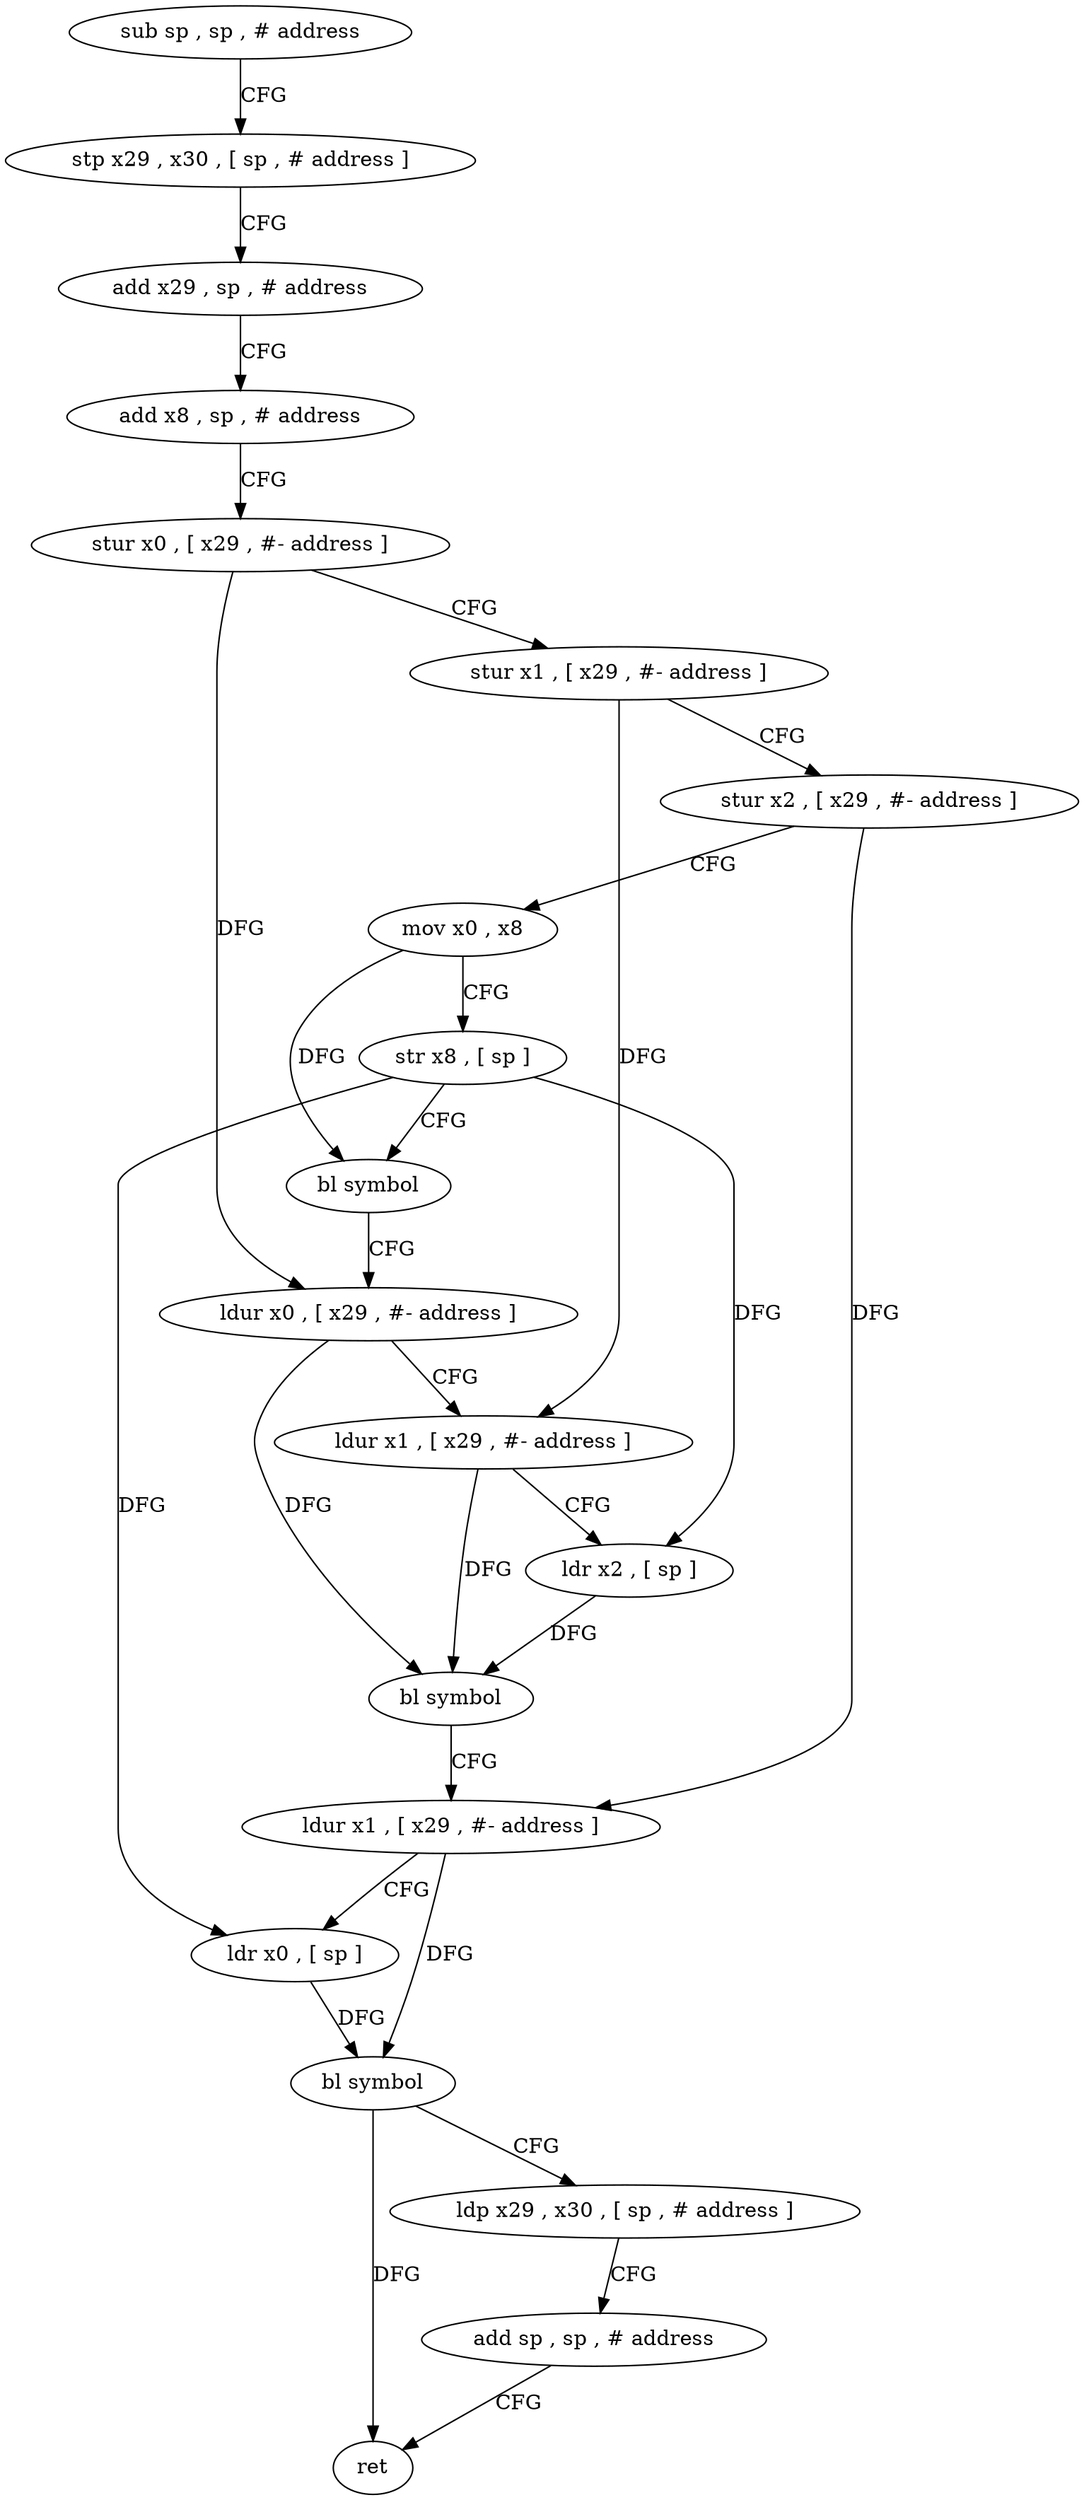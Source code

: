 digraph "func" {
"4267976" [label = "sub sp , sp , # address" ]
"4267980" [label = "stp x29 , x30 , [ sp , # address ]" ]
"4267984" [label = "add x29 , sp , # address" ]
"4267988" [label = "add x8 , sp , # address" ]
"4267992" [label = "stur x0 , [ x29 , #- address ]" ]
"4267996" [label = "stur x1 , [ x29 , #- address ]" ]
"4268000" [label = "stur x2 , [ x29 , #- address ]" ]
"4268004" [label = "mov x0 , x8" ]
"4268008" [label = "str x8 , [ sp ]" ]
"4268012" [label = "bl symbol" ]
"4268016" [label = "ldur x0 , [ x29 , #- address ]" ]
"4268020" [label = "ldur x1 , [ x29 , #- address ]" ]
"4268024" [label = "ldr x2 , [ sp ]" ]
"4268028" [label = "bl symbol" ]
"4268032" [label = "ldur x1 , [ x29 , #- address ]" ]
"4268036" [label = "ldr x0 , [ sp ]" ]
"4268040" [label = "bl symbol" ]
"4268044" [label = "ldp x29 , x30 , [ sp , # address ]" ]
"4268048" [label = "add sp , sp , # address" ]
"4268052" [label = "ret" ]
"4267976" -> "4267980" [ label = "CFG" ]
"4267980" -> "4267984" [ label = "CFG" ]
"4267984" -> "4267988" [ label = "CFG" ]
"4267988" -> "4267992" [ label = "CFG" ]
"4267992" -> "4267996" [ label = "CFG" ]
"4267992" -> "4268016" [ label = "DFG" ]
"4267996" -> "4268000" [ label = "CFG" ]
"4267996" -> "4268020" [ label = "DFG" ]
"4268000" -> "4268004" [ label = "CFG" ]
"4268000" -> "4268032" [ label = "DFG" ]
"4268004" -> "4268008" [ label = "CFG" ]
"4268004" -> "4268012" [ label = "DFG" ]
"4268008" -> "4268012" [ label = "CFG" ]
"4268008" -> "4268024" [ label = "DFG" ]
"4268008" -> "4268036" [ label = "DFG" ]
"4268012" -> "4268016" [ label = "CFG" ]
"4268016" -> "4268020" [ label = "CFG" ]
"4268016" -> "4268028" [ label = "DFG" ]
"4268020" -> "4268024" [ label = "CFG" ]
"4268020" -> "4268028" [ label = "DFG" ]
"4268024" -> "4268028" [ label = "DFG" ]
"4268028" -> "4268032" [ label = "CFG" ]
"4268032" -> "4268036" [ label = "CFG" ]
"4268032" -> "4268040" [ label = "DFG" ]
"4268036" -> "4268040" [ label = "DFG" ]
"4268040" -> "4268044" [ label = "CFG" ]
"4268040" -> "4268052" [ label = "DFG" ]
"4268044" -> "4268048" [ label = "CFG" ]
"4268048" -> "4268052" [ label = "CFG" ]
}
